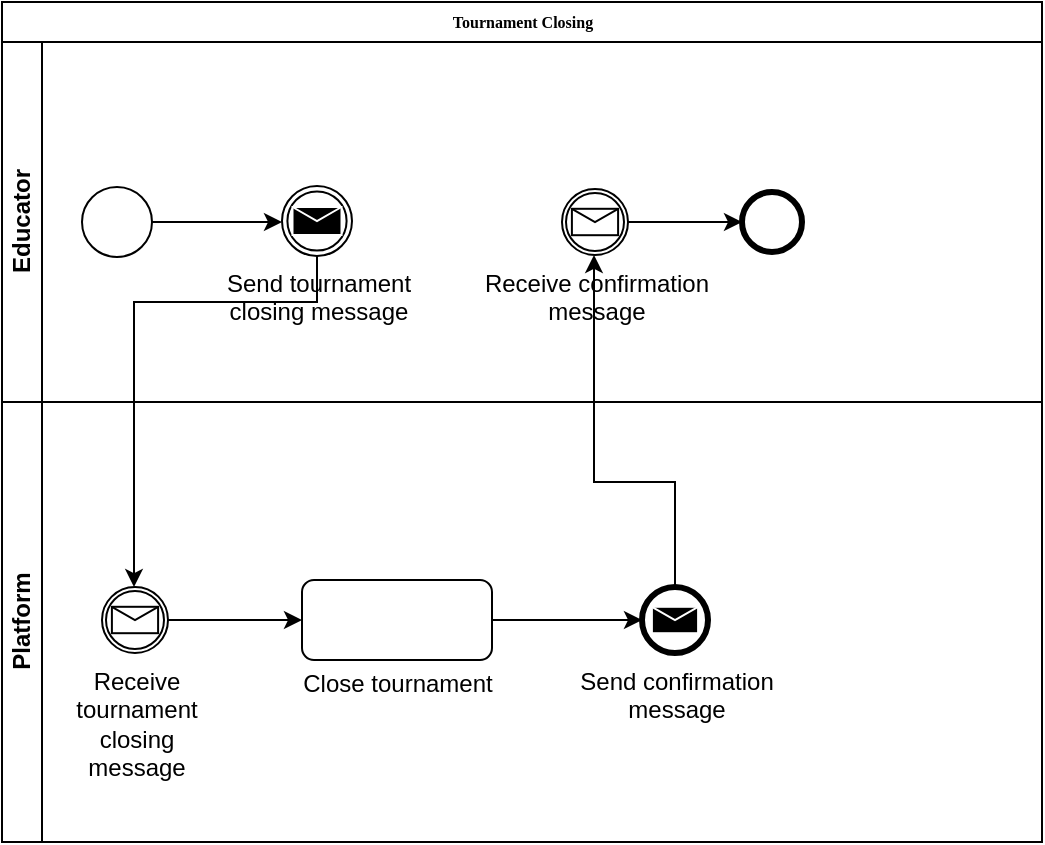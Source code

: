 <mxfile version="21.3.7" type="device">
  <diagram name="Page-1" id="c7488fd3-1785-93aa-aadb-54a6760d102a">
    <mxGraphModel dx="1449" dy="1348" grid="1" gridSize="10" guides="1" tooltips="1" connect="1" arrows="1" fold="1" page="1" pageScale="1" pageWidth="1100" pageHeight="850" background="none" math="0" shadow="0">
      <root>
        <mxCell id="0" />
        <mxCell id="1" parent="0" />
        <mxCell id="CDbokZhid0h3c1UekMTh-214" value="Tournament Closing" style="swimlane;html=1;childLayout=stackLayout;horizontal=1;startSize=20;horizontalStack=0;rounded=0;shadow=0;labelBackgroundColor=none;strokeWidth=1;fontFamily=Verdana;fontSize=8;align=center;" vertex="1" parent="1">
          <mxGeometry x="60" y="140" width="520" height="420" as="geometry" />
        </mxCell>
        <mxCell id="CDbokZhid0h3c1UekMTh-215" value="Educator" style="swimlane;html=1;startSize=20;horizontal=0;" vertex="1" parent="CDbokZhid0h3c1UekMTh-214">
          <mxGeometry y="20" width="520" height="180" as="geometry" />
        </mxCell>
        <mxCell id="CDbokZhid0h3c1UekMTh-449" style="edgeStyle=orthogonalEdgeStyle;rounded=0;orthogonalLoop=1;jettySize=auto;html=1;entryX=0;entryY=0.5;entryDx=0;entryDy=0;entryPerimeter=0;" edge="1" parent="CDbokZhid0h3c1UekMTh-215" source="CDbokZhid0h3c1UekMTh-304">
          <mxGeometry relative="1" as="geometry">
            <mxPoint x="140" y="90" as="targetPoint" />
          </mxGeometry>
        </mxCell>
        <mxCell id="CDbokZhid0h3c1UekMTh-304" value="" style="points=[[0.145,0.145,0],[0.5,0,0],[0.855,0.145,0],[1,0.5,0],[0.855,0.855,0],[0.5,1,0],[0.145,0.855,0],[0,0.5,0]];shape=mxgraph.bpmn.event;html=1;verticalLabelPosition=bottom;labelBackgroundColor=#ffffff;verticalAlign=top;align=center;perimeter=ellipsePerimeter;outlineConnect=0;aspect=fixed;outline=standard;symbol=general;" vertex="1" parent="CDbokZhid0h3c1UekMTh-215">
          <mxGeometry x="40" y="72.5" width="35" height="35" as="geometry" />
        </mxCell>
        <mxCell id="CDbokZhid0h3c1UekMTh-453" style="edgeStyle=orthogonalEdgeStyle;rounded=0;orthogonalLoop=1;jettySize=auto;html=1;entryX=0;entryY=0.5;entryDx=0;entryDy=0;entryPerimeter=0;" edge="1" parent="CDbokZhid0h3c1UekMTh-215" source="CDbokZhid0h3c1UekMTh-444" target="CDbokZhid0h3c1UekMTh-407">
          <mxGeometry relative="1" as="geometry" />
        </mxCell>
        <mxCell id="CDbokZhid0h3c1UekMTh-444" value="&lt;div&gt;Receive confirmation&lt;/div&gt;&lt;div&gt;message&lt;br&gt;&lt;/div&gt;" style="points=[[0.145,0.145,0],[0.5,0,0],[0.855,0.145,0],[1,0.5,0],[0.855,0.855,0],[0.5,1,0],[0.145,0.855,0],[0,0.5,0]];shape=mxgraph.bpmn.event;html=1;verticalLabelPosition=bottom;labelBackgroundColor=#ffffff;verticalAlign=top;align=center;perimeter=ellipsePerimeter;outlineConnect=0;aspect=fixed;outline=catching;symbol=message;" vertex="1" parent="CDbokZhid0h3c1UekMTh-215">
          <mxGeometry x="280" y="73.5" width="33" height="33" as="geometry" />
        </mxCell>
        <mxCell id="CDbokZhid0h3c1UekMTh-407" value="" style="points=[[0.145,0.145,0],[0.5,0,0],[0.855,0.145,0],[1,0.5,0],[0.855,0.855,0],[0.5,1,0],[0.145,0.855,0],[0,0.5,0]];shape=mxgraph.bpmn.event;html=1;verticalLabelPosition=bottom;labelBackgroundColor=#ffffff;verticalAlign=top;align=center;perimeter=ellipsePerimeter;outlineConnect=0;aspect=fixed;outline=end;symbol=terminate2;" vertex="1" parent="CDbokZhid0h3c1UekMTh-215">
          <mxGeometry x="370" y="75" width="30" height="30" as="geometry" />
        </mxCell>
        <mxCell id="CDbokZhid0h3c1UekMTh-450" value="&lt;div&gt;Send tournament&lt;/div&gt;&lt;div&gt;closing message&lt;br&gt;&lt;/div&gt;" style="points=[[0.145,0.145,0],[0.5,0,0],[0.855,0.145,0],[1,0.5,0],[0.855,0.855,0],[0.5,1,0],[0.145,0.855,0],[0,0.5,0]];shape=mxgraph.bpmn.event;html=1;verticalLabelPosition=bottom;labelBackgroundColor=#ffffff;verticalAlign=top;align=center;perimeter=ellipsePerimeter;outlineConnect=0;aspect=fixed;outline=throwing;symbol=message;" vertex="1" parent="CDbokZhid0h3c1UekMTh-215">
          <mxGeometry x="140.001" y="72" width="35" height="35" as="geometry" />
        </mxCell>
        <mxCell id="CDbokZhid0h3c1UekMTh-308" value="Platform" style="swimlane;html=1;startSize=20;horizontal=0;" vertex="1" parent="1">
          <mxGeometry x="60" y="340" width="520" height="220" as="geometry" />
        </mxCell>
        <mxCell id="CDbokZhid0h3c1UekMTh-425" style="edgeStyle=orthogonalEdgeStyle;rounded=0;orthogonalLoop=1;jettySize=auto;html=1;entryX=0;entryY=0.5;entryDx=0;entryDy=0;entryPerimeter=0;" edge="1" parent="CDbokZhid0h3c1UekMTh-308" source="CDbokZhid0h3c1UekMTh-422">
          <mxGeometry relative="1" as="geometry">
            <mxPoint x="150" y="109" as="targetPoint" />
          </mxGeometry>
        </mxCell>
        <mxCell id="CDbokZhid0h3c1UekMTh-422" value="&lt;div&gt;Receive&lt;/div&gt;&lt;div&gt;tournament &lt;br&gt;&lt;/div&gt;&lt;div&gt;closing&lt;/div&gt;&lt;div&gt;message&lt;br&gt;&lt;/div&gt;" style="points=[[0.145,0.145,0],[0.5,0,0],[0.855,0.145,0],[1,0.5,0],[0.855,0.855,0],[0.5,1,0],[0.145,0.855,0],[0,0.5,0]];shape=mxgraph.bpmn.event;html=1;verticalLabelPosition=bottom;labelBackgroundColor=#ffffff;verticalAlign=top;align=center;perimeter=ellipsePerimeter;outlineConnect=0;aspect=fixed;outline=catching;symbol=message;" vertex="1" parent="CDbokZhid0h3c1UekMTh-308">
          <mxGeometry x="50" y="92.5" width="33" height="33" as="geometry" />
        </mxCell>
        <mxCell id="CDbokZhid0h3c1UekMTh-443" style="edgeStyle=orthogonalEdgeStyle;rounded=0;orthogonalLoop=1;jettySize=auto;html=1;entryX=0;entryY=0.5;entryDx=0;entryDy=0;entryPerimeter=0;" edge="1" parent="CDbokZhid0h3c1UekMTh-308" source="CDbokZhid0h3c1UekMTh-437" target="CDbokZhid0h3c1UekMTh-442">
          <mxGeometry relative="1" as="geometry" />
        </mxCell>
        <mxCell id="CDbokZhid0h3c1UekMTh-437" value="" style="rounded=1;whiteSpace=wrap;html=1;" vertex="1" parent="CDbokZhid0h3c1UekMTh-308">
          <mxGeometry x="150" y="89" width="95" height="40" as="geometry" />
        </mxCell>
        <mxCell id="CDbokZhid0h3c1UekMTh-439" value="Close tournament" style="text;html=1;strokeColor=none;fillColor=none;align=center;verticalAlign=middle;whiteSpace=wrap;rounded=0;" vertex="1" parent="CDbokZhid0h3c1UekMTh-308">
          <mxGeometry x="142.5" y="125.5" width="110" height="30" as="geometry" />
        </mxCell>
        <mxCell id="CDbokZhid0h3c1UekMTh-442" value="&lt;div&gt;Send confirmation&lt;/div&gt;&lt;div&gt;message&lt;br&gt;&lt;/div&gt;" style="points=[[0.145,0.145,0],[0.5,0,0],[0.855,0.145,0],[1,0.5,0],[0.855,0.855,0],[0.5,1,0],[0.145,0.855,0],[0,0.5,0]];shape=mxgraph.bpmn.event;html=1;verticalLabelPosition=bottom;labelBackgroundColor=#ffffff;verticalAlign=top;align=center;perimeter=ellipsePerimeter;outlineConnect=0;aspect=fixed;outline=end;symbol=message;" vertex="1" parent="CDbokZhid0h3c1UekMTh-308">
          <mxGeometry x="320" y="92.5" width="33" height="33" as="geometry" />
        </mxCell>
        <mxCell id="CDbokZhid0h3c1UekMTh-451" style="edgeStyle=orthogonalEdgeStyle;rounded=0;orthogonalLoop=1;jettySize=auto;html=1;" edge="1" parent="1" source="CDbokZhid0h3c1UekMTh-450" target="CDbokZhid0h3c1UekMTh-422">
          <mxGeometry relative="1" as="geometry">
            <Array as="points">
              <mxPoint x="218" y="290" />
              <mxPoint x="126" y="290" />
            </Array>
          </mxGeometry>
        </mxCell>
        <mxCell id="CDbokZhid0h3c1UekMTh-452" style="edgeStyle=orthogonalEdgeStyle;rounded=0;orthogonalLoop=1;jettySize=auto;html=1;" edge="1" parent="1" source="CDbokZhid0h3c1UekMTh-442" target="CDbokZhid0h3c1UekMTh-444">
          <mxGeometry relative="1" as="geometry">
            <Array as="points">
              <mxPoint x="396" y="380" />
              <mxPoint x="356" y="380" />
            </Array>
          </mxGeometry>
        </mxCell>
      </root>
    </mxGraphModel>
  </diagram>
</mxfile>
